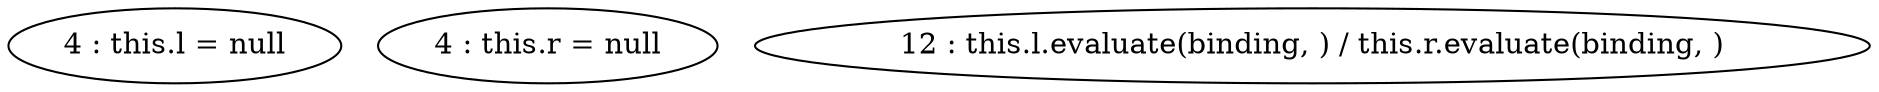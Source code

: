 digraph G {
"4 : this.l = null"
"4 : this.r = null"
"12 : this.l.evaluate(binding, ) / this.r.evaluate(binding, )"
}